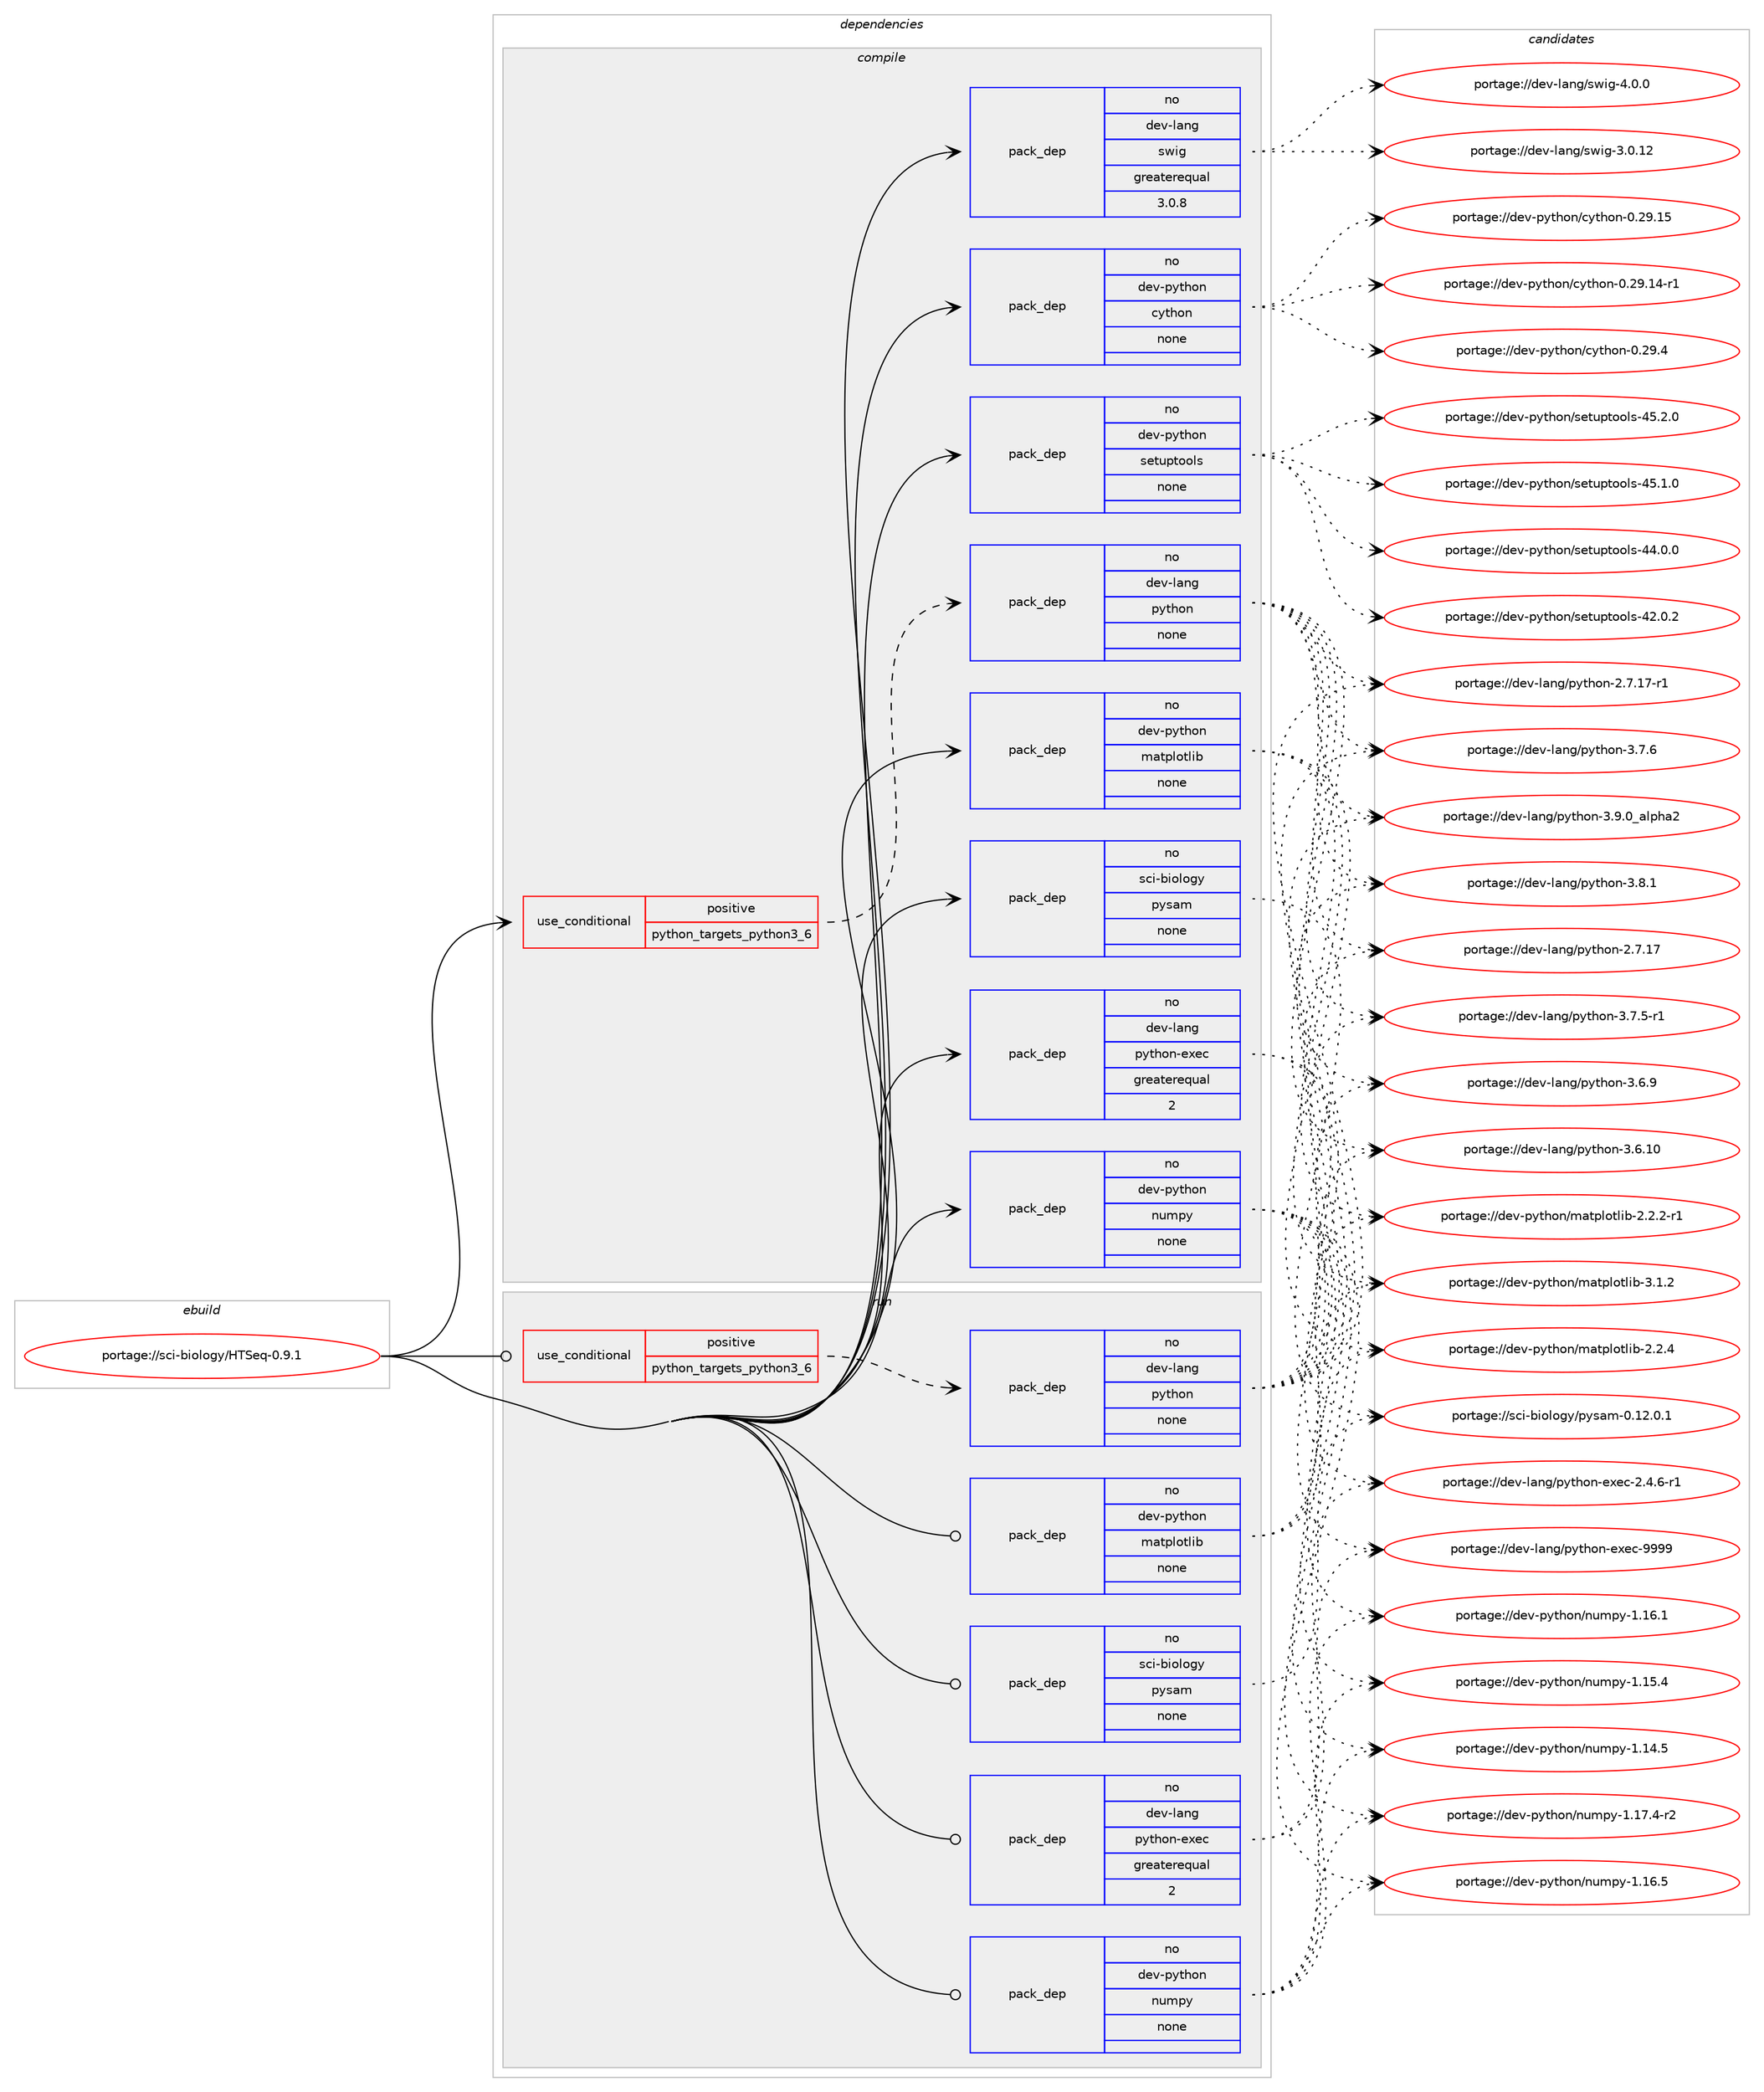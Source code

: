 digraph prolog {

# *************
# Graph options
# *************

newrank=true;
concentrate=true;
compound=true;
graph [rankdir=LR,fontname=Helvetica,fontsize=10,ranksep=1.5];#, ranksep=2.5, nodesep=0.2];
edge  [arrowhead=vee];
node  [fontname=Helvetica,fontsize=10];

# **********
# The ebuild
# **********

subgraph cluster_leftcol {
color=gray;
rank=same;
label=<<i>ebuild</i>>;
id [label="portage://sci-biology/HTSeq-0.9.1", color=red, width=4, href="../sci-biology/HTSeq-0.9.1.svg"];
}

# ****************
# The dependencies
# ****************

subgraph cluster_midcol {
color=gray;
label=<<i>dependencies</i>>;
subgraph cluster_compile {
fillcolor="#eeeeee";
style=filled;
label=<<i>compile</i>>;
subgraph cond20667 {
dependency102400 [label=<<TABLE BORDER="0" CELLBORDER="1" CELLSPACING="0" CELLPADDING="4"><TR><TD ROWSPAN="3" CELLPADDING="10">use_conditional</TD></TR><TR><TD>positive</TD></TR><TR><TD>python_targets_python3_6</TD></TR></TABLE>>, shape=none, color=red];
subgraph pack79962 {
dependency102401 [label=<<TABLE BORDER="0" CELLBORDER="1" CELLSPACING="0" CELLPADDING="4" WIDTH="220"><TR><TD ROWSPAN="6" CELLPADDING="30">pack_dep</TD></TR><TR><TD WIDTH="110">no</TD></TR><TR><TD>dev-lang</TD></TR><TR><TD>python</TD></TR><TR><TD>none</TD></TR><TR><TD></TD></TR></TABLE>>, shape=none, color=blue];
}
dependency102400:e -> dependency102401:w [weight=20,style="dashed",arrowhead="vee"];
}
id:e -> dependency102400:w [weight=20,style="solid",arrowhead="vee"];
subgraph pack79963 {
dependency102402 [label=<<TABLE BORDER="0" CELLBORDER="1" CELLSPACING="0" CELLPADDING="4" WIDTH="220"><TR><TD ROWSPAN="6" CELLPADDING="30">pack_dep</TD></TR><TR><TD WIDTH="110">no</TD></TR><TR><TD>dev-lang</TD></TR><TR><TD>python-exec</TD></TR><TR><TD>greaterequal</TD></TR><TR><TD>2</TD></TR></TABLE>>, shape=none, color=blue];
}
id:e -> dependency102402:w [weight=20,style="solid",arrowhead="vee"];
subgraph pack79964 {
dependency102403 [label=<<TABLE BORDER="0" CELLBORDER="1" CELLSPACING="0" CELLPADDING="4" WIDTH="220"><TR><TD ROWSPAN="6" CELLPADDING="30">pack_dep</TD></TR><TR><TD WIDTH="110">no</TD></TR><TR><TD>dev-lang</TD></TR><TR><TD>swig</TD></TR><TR><TD>greaterequal</TD></TR><TR><TD>3.0.8</TD></TR></TABLE>>, shape=none, color=blue];
}
id:e -> dependency102403:w [weight=20,style="solid",arrowhead="vee"];
subgraph pack79965 {
dependency102404 [label=<<TABLE BORDER="0" CELLBORDER="1" CELLSPACING="0" CELLPADDING="4" WIDTH="220"><TR><TD ROWSPAN="6" CELLPADDING="30">pack_dep</TD></TR><TR><TD WIDTH="110">no</TD></TR><TR><TD>dev-python</TD></TR><TR><TD>cython</TD></TR><TR><TD>none</TD></TR><TR><TD></TD></TR></TABLE>>, shape=none, color=blue];
}
id:e -> dependency102404:w [weight=20,style="solid",arrowhead="vee"];
subgraph pack79966 {
dependency102405 [label=<<TABLE BORDER="0" CELLBORDER="1" CELLSPACING="0" CELLPADDING="4" WIDTH="220"><TR><TD ROWSPAN="6" CELLPADDING="30">pack_dep</TD></TR><TR><TD WIDTH="110">no</TD></TR><TR><TD>dev-python</TD></TR><TR><TD>matplotlib</TD></TR><TR><TD>none</TD></TR><TR><TD></TD></TR></TABLE>>, shape=none, color=blue];
}
id:e -> dependency102405:w [weight=20,style="solid",arrowhead="vee"];
subgraph pack79967 {
dependency102406 [label=<<TABLE BORDER="0" CELLBORDER="1" CELLSPACING="0" CELLPADDING="4" WIDTH="220"><TR><TD ROWSPAN="6" CELLPADDING="30">pack_dep</TD></TR><TR><TD WIDTH="110">no</TD></TR><TR><TD>dev-python</TD></TR><TR><TD>numpy</TD></TR><TR><TD>none</TD></TR><TR><TD></TD></TR></TABLE>>, shape=none, color=blue];
}
id:e -> dependency102406:w [weight=20,style="solid",arrowhead="vee"];
subgraph pack79968 {
dependency102407 [label=<<TABLE BORDER="0" CELLBORDER="1" CELLSPACING="0" CELLPADDING="4" WIDTH="220"><TR><TD ROWSPAN="6" CELLPADDING="30">pack_dep</TD></TR><TR><TD WIDTH="110">no</TD></TR><TR><TD>dev-python</TD></TR><TR><TD>setuptools</TD></TR><TR><TD>none</TD></TR><TR><TD></TD></TR></TABLE>>, shape=none, color=blue];
}
id:e -> dependency102407:w [weight=20,style="solid",arrowhead="vee"];
subgraph pack79969 {
dependency102408 [label=<<TABLE BORDER="0" CELLBORDER="1" CELLSPACING="0" CELLPADDING="4" WIDTH="220"><TR><TD ROWSPAN="6" CELLPADDING="30">pack_dep</TD></TR><TR><TD WIDTH="110">no</TD></TR><TR><TD>sci-biology</TD></TR><TR><TD>pysam</TD></TR><TR><TD>none</TD></TR><TR><TD></TD></TR></TABLE>>, shape=none, color=blue];
}
id:e -> dependency102408:w [weight=20,style="solid",arrowhead="vee"];
}
subgraph cluster_compileandrun {
fillcolor="#eeeeee";
style=filled;
label=<<i>compile and run</i>>;
}
subgraph cluster_run {
fillcolor="#eeeeee";
style=filled;
label=<<i>run</i>>;
subgraph cond20668 {
dependency102409 [label=<<TABLE BORDER="0" CELLBORDER="1" CELLSPACING="0" CELLPADDING="4"><TR><TD ROWSPAN="3" CELLPADDING="10">use_conditional</TD></TR><TR><TD>positive</TD></TR><TR><TD>python_targets_python3_6</TD></TR></TABLE>>, shape=none, color=red];
subgraph pack79970 {
dependency102410 [label=<<TABLE BORDER="0" CELLBORDER="1" CELLSPACING="0" CELLPADDING="4" WIDTH="220"><TR><TD ROWSPAN="6" CELLPADDING="30">pack_dep</TD></TR><TR><TD WIDTH="110">no</TD></TR><TR><TD>dev-lang</TD></TR><TR><TD>python</TD></TR><TR><TD>none</TD></TR><TR><TD></TD></TR></TABLE>>, shape=none, color=blue];
}
dependency102409:e -> dependency102410:w [weight=20,style="dashed",arrowhead="vee"];
}
id:e -> dependency102409:w [weight=20,style="solid",arrowhead="odot"];
subgraph pack79971 {
dependency102411 [label=<<TABLE BORDER="0" CELLBORDER="1" CELLSPACING="0" CELLPADDING="4" WIDTH="220"><TR><TD ROWSPAN="6" CELLPADDING="30">pack_dep</TD></TR><TR><TD WIDTH="110">no</TD></TR><TR><TD>dev-lang</TD></TR><TR><TD>python-exec</TD></TR><TR><TD>greaterequal</TD></TR><TR><TD>2</TD></TR></TABLE>>, shape=none, color=blue];
}
id:e -> dependency102411:w [weight=20,style="solid",arrowhead="odot"];
subgraph pack79972 {
dependency102412 [label=<<TABLE BORDER="0" CELLBORDER="1" CELLSPACING="0" CELLPADDING="4" WIDTH="220"><TR><TD ROWSPAN="6" CELLPADDING="30">pack_dep</TD></TR><TR><TD WIDTH="110">no</TD></TR><TR><TD>dev-python</TD></TR><TR><TD>matplotlib</TD></TR><TR><TD>none</TD></TR><TR><TD></TD></TR></TABLE>>, shape=none, color=blue];
}
id:e -> dependency102412:w [weight=20,style="solid",arrowhead="odot"];
subgraph pack79973 {
dependency102413 [label=<<TABLE BORDER="0" CELLBORDER="1" CELLSPACING="0" CELLPADDING="4" WIDTH="220"><TR><TD ROWSPAN="6" CELLPADDING="30">pack_dep</TD></TR><TR><TD WIDTH="110">no</TD></TR><TR><TD>dev-python</TD></TR><TR><TD>numpy</TD></TR><TR><TD>none</TD></TR><TR><TD></TD></TR></TABLE>>, shape=none, color=blue];
}
id:e -> dependency102413:w [weight=20,style="solid",arrowhead="odot"];
subgraph pack79974 {
dependency102414 [label=<<TABLE BORDER="0" CELLBORDER="1" CELLSPACING="0" CELLPADDING="4" WIDTH="220"><TR><TD ROWSPAN="6" CELLPADDING="30">pack_dep</TD></TR><TR><TD WIDTH="110">no</TD></TR><TR><TD>sci-biology</TD></TR><TR><TD>pysam</TD></TR><TR><TD>none</TD></TR><TR><TD></TD></TR></TABLE>>, shape=none, color=blue];
}
id:e -> dependency102414:w [weight=20,style="solid",arrowhead="odot"];
}
}

# **************
# The candidates
# **************

subgraph cluster_choices {
rank=same;
color=gray;
label=<<i>candidates</i>>;

subgraph choice79962 {
color=black;
nodesep=1;
choice10010111845108971101034711212111610411111045514657464895971081121049750 [label="portage://dev-lang/python-3.9.0_alpha2", color=red, width=4,href="../dev-lang/python-3.9.0_alpha2.svg"];
choice100101118451089711010347112121116104111110455146564649 [label="portage://dev-lang/python-3.8.1", color=red, width=4,href="../dev-lang/python-3.8.1.svg"];
choice100101118451089711010347112121116104111110455146554654 [label="portage://dev-lang/python-3.7.6", color=red, width=4,href="../dev-lang/python-3.7.6.svg"];
choice1001011184510897110103471121211161041111104551465546534511449 [label="portage://dev-lang/python-3.7.5-r1", color=red, width=4,href="../dev-lang/python-3.7.5-r1.svg"];
choice100101118451089711010347112121116104111110455146544657 [label="portage://dev-lang/python-3.6.9", color=red, width=4,href="../dev-lang/python-3.6.9.svg"];
choice10010111845108971101034711212111610411111045514654464948 [label="portage://dev-lang/python-3.6.10", color=red, width=4,href="../dev-lang/python-3.6.10.svg"];
choice100101118451089711010347112121116104111110455046554649554511449 [label="portage://dev-lang/python-2.7.17-r1", color=red, width=4,href="../dev-lang/python-2.7.17-r1.svg"];
choice10010111845108971101034711212111610411111045504655464955 [label="portage://dev-lang/python-2.7.17", color=red, width=4,href="../dev-lang/python-2.7.17.svg"];
dependency102401:e -> choice10010111845108971101034711212111610411111045514657464895971081121049750:w [style=dotted,weight="100"];
dependency102401:e -> choice100101118451089711010347112121116104111110455146564649:w [style=dotted,weight="100"];
dependency102401:e -> choice100101118451089711010347112121116104111110455146554654:w [style=dotted,weight="100"];
dependency102401:e -> choice1001011184510897110103471121211161041111104551465546534511449:w [style=dotted,weight="100"];
dependency102401:e -> choice100101118451089711010347112121116104111110455146544657:w [style=dotted,weight="100"];
dependency102401:e -> choice10010111845108971101034711212111610411111045514654464948:w [style=dotted,weight="100"];
dependency102401:e -> choice100101118451089711010347112121116104111110455046554649554511449:w [style=dotted,weight="100"];
dependency102401:e -> choice10010111845108971101034711212111610411111045504655464955:w [style=dotted,weight="100"];
}
subgraph choice79963 {
color=black;
nodesep=1;
choice10010111845108971101034711212111610411111045101120101994557575757 [label="portage://dev-lang/python-exec-9999", color=red, width=4,href="../dev-lang/python-exec-9999.svg"];
choice10010111845108971101034711212111610411111045101120101994550465246544511449 [label="portage://dev-lang/python-exec-2.4.6-r1", color=red, width=4,href="../dev-lang/python-exec-2.4.6-r1.svg"];
dependency102402:e -> choice10010111845108971101034711212111610411111045101120101994557575757:w [style=dotted,weight="100"];
dependency102402:e -> choice10010111845108971101034711212111610411111045101120101994550465246544511449:w [style=dotted,weight="100"];
}
subgraph choice79964 {
color=black;
nodesep=1;
choice100101118451089711010347115119105103455246484648 [label="portage://dev-lang/swig-4.0.0", color=red, width=4,href="../dev-lang/swig-4.0.0.svg"];
choice10010111845108971101034711511910510345514648464950 [label="portage://dev-lang/swig-3.0.12", color=red, width=4,href="../dev-lang/swig-3.0.12.svg"];
dependency102403:e -> choice100101118451089711010347115119105103455246484648:w [style=dotted,weight="100"];
dependency102403:e -> choice10010111845108971101034711511910510345514648464950:w [style=dotted,weight="100"];
}
subgraph choice79965 {
color=black;
nodesep=1;
choice10010111845112121116104111110479912111610411111045484650574652 [label="portage://dev-python/cython-0.29.4", color=red, width=4,href="../dev-python/cython-0.29.4.svg"];
choice1001011184511212111610411111047991211161041111104548465057464953 [label="portage://dev-python/cython-0.29.15", color=red, width=4,href="../dev-python/cython-0.29.15.svg"];
choice10010111845112121116104111110479912111610411111045484650574649524511449 [label="portage://dev-python/cython-0.29.14-r1", color=red, width=4,href="../dev-python/cython-0.29.14-r1.svg"];
dependency102404:e -> choice10010111845112121116104111110479912111610411111045484650574652:w [style=dotted,weight="100"];
dependency102404:e -> choice1001011184511212111610411111047991211161041111104548465057464953:w [style=dotted,weight="100"];
dependency102404:e -> choice10010111845112121116104111110479912111610411111045484650574649524511449:w [style=dotted,weight="100"];
}
subgraph choice79966 {
color=black;
nodesep=1;
choice10010111845112121116104111110471099711611210811111610810598455146494650 [label="portage://dev-python/matplotlib-3.1.2", color=red, width=4,href="../dev-python/matplotlib-3.1.2.svg"];
choice10010111845112121116104111110471099711611210811111610810598455046504652 [label="portage://dev-python/matplotlib-2.2.4", color=red, width=4,href="../dev-python/matplotlib-2.2.4.svg"];
choice100101118451121211161041111104710997116112108111116108105984550465046504511449 [label="portage://dev-python/matplotlib-2.2.2-r1", color=red, width=4,href="../dev-python/matplotlib-2.2.2-r1.svg"];
dependency102405:e -> choice10010111845112121116104111110471099711611210811111610810598455146494650:w [style=dotted,weight="100"];
dependency102405:e -> choice10010111845112121116104111110471099711611210811111610810598455046504652:w [style=dotted,weight="100"];
dependency102405:e -> choice100101118451121211161041111104710997116112108111116108105984550465046504511449:w [style=dotted,weight="100"];
}
subgraph choice79967 {
color=black;
nodesep=1;
choice1001011184511212111610411111047110117109112121454946495546524511450 [label="portage://dev-python/numpy-1.17.4-r2", color=red, width=4,href="../dev-python/numpy-1.17.4-r2.svg"];
choice100101118451121211161041111104711011710911212145494649544653 [label="portage://dev-python/numpy-1.16.5", color=red, width=4,href="../dev-python/numpy-1.16.5.svg"];
choice100101118451121211161041111104711011710911212145494649544649 [label="portage://dev-python/numpy-1.16.1", color=red, width=4,href="../dev-python/numpy-1.16.1.svg"];
choice100101118451121211161041111104711011710911212145494649534652 [label="portage://dev-python/numpy-1.15.4", color=red, width=4,href="../dev-python/numpy-1.15.4.svg"];
choice100101118451121211161041111104711011710911212145494649524653 [label="portage://dev-python/numpy-1.14.5", color=red, width=4,href="../dev-python/numpy-1.14.5.svg"];
dependency102406:e -> choice1001011184511212111610411111047110117109112121454946495546524511450:w [style=dotted,weight="100"];
dependency102406:e -> choice100101118451121211161041111104711011710911212145494649544653:w [style=dotted,weight="100"];
dependency102406:e -> choice100101118451121211161041111104711011710911212145494649544649:w [style=dotted,weight="100"];
dependency102406:e -> choice100101118451121211161041111104711011710911212145494649534652:w [style=dotted,weight="100"];
dependency102406:e -> choice100101118451121211161041111104711011710911212145494649524653:w [style=dotted,weight="100"];
}
subgraph choice79968 {
color=black;
nodesep=1;
choice100101118451121211161041111104711510111611711211611111110811545525346504648 [label="portage://dev-python/setuptools-45.2.0", color=red, width=4,href="../dev-python/setuptools-45.2.0.svg"];
choice100101118451121211161041111104711510111611711211611111110811545525346494648 [label="portage://dev-python/setuptools-45.1.0", color=red, width=4,href="../dev-python/setuptools-45.1.0.svg"];
choice100101118451121211161041111104711510111611711211611111110811545525246484648 [label="portage://dev-python/setuptools-44.0.0", color=red, width=4,href="../dev-python/setuptools-44.0.0.svg"];
choice100101118451121211161041111104711510111611711211611111110811545525046484650 [label="portage://dev-python/setuptools-42.0.2", color=red, width=4,href="../dev-python/setuptools-42.0.2.svg"];
dependency102407:e -> choice100101118451121211161041111104711510111611711211611111110811545525346504648:w [style=dotted,weight="100"];
dependency102407:e -> choice100101118451121211161041111104711510111611711211611111110811545525346494648:w [style=dotted,weight="100"];
dependency102407:e -> choice100101118451121211161041111104711510111611711211611111110811545525246484648:w [style=dotted,weight="100"];
dependency102407:e -> choice100101118451121211161041111104711510111611711211611111110811545525046484650:w [style=dotted,weight="100"];
}
subgraph choice79969 {
color=black;
nodesep=1;
choice1159910545981051111081111031214711212111597109454846495046484649 [label="portage://sci-biology/pysam-0.12.0.1", color=red, width=4,href="../sci-biology/pysam-0.12.0.1.svg"];
dependency102408:e -> choice1159910545981051111081111031214711212111597109454846495046484649:w [style=dotted,weight="100"];
}
subgraph choice79970 {
color=black;
nodesep=1;
choice10010111845108971101034711212111610411111045514657464895971081121049750 [label="portage://dev-lang/python-3.9.0_alpha2", color=red, width=4,href="../dev-lang/python-3.9.0_alpha2.svg"];
choice100101118451089711010347112121116104111110455146564649 [label="portage://dev-lang/python-3.8.1", color=red, width=4,href="../dev-lang/python-3.8.1.svg"];
choice100101118451089711010347112121116104111110455146554654 [label="portage://dev-lang/python-3.7.6", color=red, width=4,href="../dev-lang/python-3.7.6.svg"];
choice1001011184510897110103471121211161041111104551465546534511449 [label="portage://dev-lang/python-3.7.5-r1", color=red, width=4,href="../dev-lang/python-3.7.5-r1.svg"];
choice100101118451089711010347112121116104111110455146544657 [label="portage://dev-lang/python-3.6.9", color=red, width=4,href="../dev-lang/python-3.6.9.svg"];
choice10010111845108971101034711212111610411111045514654464948 [label="portage://dev-lang/python-3.6.10", color=red, width=4,href="../dev-lang/python-3.6.10.svg"];
choice100101118451089711010347112121116104111110455046554649554511449 [label="portage://dev-lang/python-2.7.17-r1", color=red, width=4,href="../dev-lang/python-2.7.17-r1.svg"];
choice10010111845108971101034711212111610411111045504655464955 [label="portage://dev-lang/python-2.7.17", color=red, width=4,href="../dev-lang/python-2.7.17.svg"];
dependency102410:e -> choice10010111845108971101034711212111610411111045514657464895971081121049750:w [style=dotted,weight="100"];
dependency102410:e -> choice100101118451089711010347112121116104111110455146564649:w [style=dotted,weight="100"];
dependency102410:e -> choice100101118451089711010347112121116104111110455146554654:w [style=dotted,weight="100"];
dependency102410:e -> choice1001011184510897110103471121211161041111104551465546534511449:w [style=dotted,weight="100"];
dependency102410:e -> choice100101118451089711010347112121116104111110455146544657:w [style=dotted,weight="100"];
dependency102410:e -> choice10010111845108971101034711212111610411111045514654464948:w [style=dotted,weight="100"];
dependency102410:e -> choice100101118451089711010347112121116104111110455046554649554511449:w [style=dotted,weight="100"];
dependency102410:e -> choice10010111845108971101034711212111610411111045504655464955:w [style=dotted,weight="100"];
}
subgraph choice79971 {
color=black;
nodesep=1;
choice10010111845108971101034711212111610411111045101120101994557575757 [label="portage://dev-lang/python-exec-9999", color=red, width=4,href="../dev-lang/python-exec-9999.svg"];
choice10010111845108971101034711212111610411111045101120101994550465246544511449 [label="portage://dev-lang/python-exec-2.4.6-r1", color=red, width=4,href="../dev-lang/python-exec-2.4.6-r1.svg"];
dependency102411:e -> choice10010111845108971101034711212111610411111045101120101994557575757:w [style=dotted,weight="100"];
dependency102411:e -> choice10010111845108971101034711212111610411111045101120101994550465246544511449:w [style=dotted,weight="100"];
}
subgraph choice79972 {
color=black;
nodesep=1;
choice10010111845112121116104111110471099711611210811111610810598455146494650 [label="portage://dev-python/matplotlib-3.1.2", color=red, width=4,href="../dev-python/matplotlib-3.1.2.svg"];
choice10010111845112121116104111110471099711611210811111610810598455046504652 [label="portage://dev-python/matplotlib-2.2.4", color=red, width=4,href="../dev-python/matplotlib-2.2.4.svg"];
choice100101118451121211161041111104710997116112108111116108105984550465046504511449 [label="portage://dev-python/matplotlib-2.2.2-r1", color=red, width=4,href="../dev-python/matplotlib-2.2.2-r1.svg"];
dependency102412:e -> choice10010111845112121116104111110471099711611210811111610810598455146494650:w [style=dotted,weight="100"];
dependency102412:e -> choice10010111845112121116104111110471099711611210811111610810598455046504652:w [style=dotted,weight="100"];
dependency102412:e -> choice100101118451121211161041111104710997116112108111116108105984550465046504511449:w [style=dotted,weight="100"];
}
subgraph choice79973 {
color=black;
nodesep=1;
choice1001011184511212111610411111047110117109112121454946495546524511450 [label="portage://dev-python/numpy-1.17.4-r2", color=red, width=4,href="../dev-python/numpy-1.17.4-r2.svg"];
choice100101118451121211161041111104711011710911212145494649544653 [label="portage://dev-python/numpy-1.16.5", color=red, width=4,href="../dev-python/numpy-1.16.5.svg"];
choice100101118451121211161041111104711011710911212145494649544649 [label="portage://dev-python/numpy-1.16.1", color=red, width=4,href="../dev-python/numpy-1.16.1.svg"];
choice100101118451121211161041111104711011710911212145494649534652 [label="portage://dev-python/numpy-1.15.4", color=red, width=4,href="../dev-python/numpy-1.15.4.svg"];
choice100101118451121211161041111104711011710911212145494649524653 [label="portage://dev-python/numpy-1.14.5", color=red, width=4,href="../dev-python/numpy-1.14.5.svg"];
dependency102413:e -> choice1001011184511212111610411111047110117109112121454946495546524511450:w [style=dotted,weight="100"];
dependency102413:e -> choice100101118451121211161041111104711011710911212145494649544653:w [style=dotted,weight="100"];
dependency102413:e -> choice100101118451121211161041111104711011710911212145494649544649:w [style=dotted,weight="100"];
dependency102413:e -> choice100101118451121211161041111104711011710911212145494649534652:w [style=dotted,weight="100"];
dependency102413:e -> choice100101118451121211161041111104711011710911212145494649524653:w [style=dotted,weight="100"];
}
subgraph choice79974 {
color=black;
nodesep=1;
choice1159910545981051111081111031214711212111597109454846495046484649 [label="portage://sci-biology/pysam-0.12.0.1", color=red, width=4,href="../sci-biology/pysam-0.12.0.1.svg"];
dependency102414:e -> choice1159910545981051111081111031214711212111597109454846495046484649:w [style=dotted,weight="100"];
}
}

}
